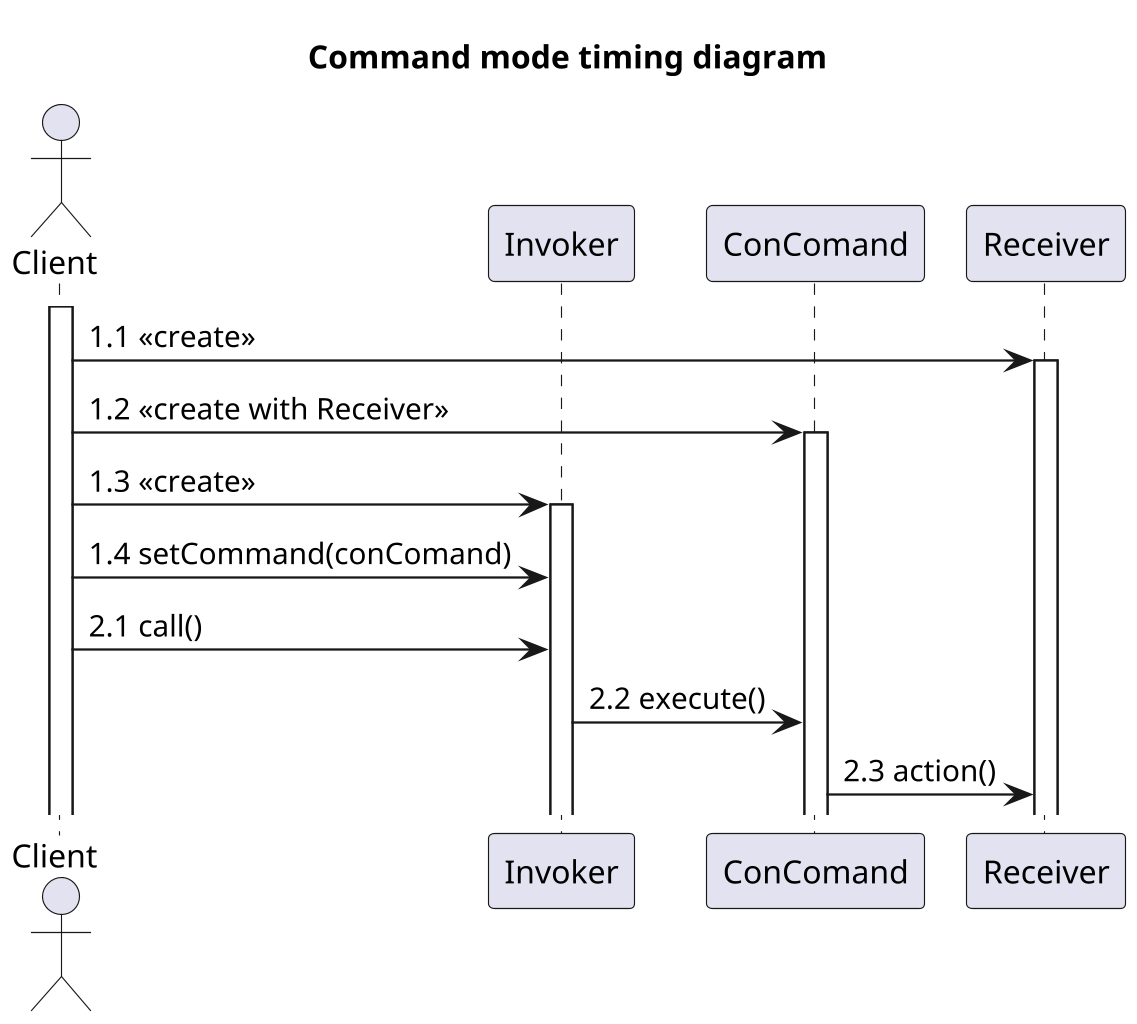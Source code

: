 @startuml
scale 1024 height
title Command mode timing diagram

actor Client
participant Invoker
participant ConComand
participant Receiver

activate Client
Client -> Receiver: 1.1 <<create>>
activate Receiver
Client -> ConComand: 1.2 <<create with Receiver>>
activate ConComand
Client -> Invoker: 1.3 <<create>>
activate Invoker
Client -> Invoker: 1.4 setCommand(conComand)
Client -> Invoker: 2.1 call()
Invoker -> ConComand: 2.2 execute()
ConComand -> Receiver: 2.3 action()
@enduml